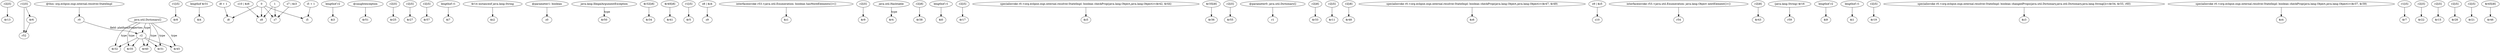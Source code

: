 digraph g {
0[label="r2[i5]"]
1[label="$r13"]
0->1[label=""]
2[label="r1[i5]"]
3[label="r52"]
2->3[label=""]
4[label="java.util.Dictionary[]"]
5[label="$r35"]
4->5[label="type"]
6[label="$r6"]
6->3[label=""]
7[label="r2"]
8[label="$r31"]
7->8[label=""]
9[label="r1[i5]"]
10[label="$r8"]
9->10[label=""]
11[label="lengthof $r31"]
12[label="$i4"]
11->12[label=""]
13[label="i8 + 1"]
14[label="i8"]
13->14[label=""]
15[label="$r32"]
7->15[label=""]
16[label="lengthof r2"]
17[label="$i3"]
16->17[label=""]
18[label="@caughtexception"]
19[label="$r51"]
18->19[label=""]
20[label="r2[i5]"]
21[label="$r25"]
20->21[label=""]
22[label="r2[i5]"]
23[label="$r27"]
22->23[label=""]
24[label="$r40"]
7->24[label=""]
25[label="@this: org.eclipse.osgi.internal.resolver.StateImpl"]
26[label="r0"]
25->26[label=""]
27[label="r2[i5]"]
28[label="$r57"]
27->28[label=""]
29[label="lengthof r1"]
30[label="$i7"]
29->30[label=""]
31[label="$r14 instanceof java.lang.String"]
32[label="$z2"]
31->32[label=""]
33[label="@parameter1: boolean"]
34[label="z0"]
33->34[label=""]
35[label="java.lang.IllegalArgumentException"]
36[label="$r50"]
35->36[label="type"]
37[label="$r32[i8]"]
38[label="$r34"]
37->38[label=""]
39[label="z10 | $z6"]
40[label="z8"]
39->40[label=""]
41[label="$r40[i8]"]
42[label="$r41"]
41->42[label=""]
43[label="r1[i5]"]
44[label="$r5"]
43->44[label=""]
45[label="z8 | $z4"]
46[label="z9"]
45->46[label=""]
47[label="$r45"]
7->47[label=""]
48[label="interfaceinvoke r53.<java.util.Enumeration: boolean hasMoreElements()>()"]
49[label="$z1"]
48->49[label=""]
50[label="0"]
50->14[label=""]
51[label="r2[i5]"]
52[label="$r9"]
51->52[label=""]
50->40[label=""]
53[label="1"]
53->40[label=""]
54[label="java.util.Hashtable"]
55[label="$r4"]
54->55[label="type"]
56[label="r2[i8]"]
57[label="$r38"]
56->57[label=""]
58[label="lengthof r1"]
59[label="$i0"]
58->59[label=""]
60[label="r2[i5]"]
61[label="$r17"]
60->61[label=""]
2->6[label=""]
26->7[label="field: platformProperties"]
62[label="specialinvoke r0.<org.eclipse.osgi.internal.resolver.StateImpl: boolean checkProp(java.lang.Object,java.lang.Object)>($r42, $r44)"]
63[label="$z5"]
62->63[label=""]
64[label="$r35[i8]"]
65[label="$r36"]
64->65[label=""]
4->8[label="type"]
66[label="r2[i5]"]
67[label="$r55"]
66->67[label=""]
68[label="@parameter0: java.util.Dictionary[]"]
69[label="r1"]
68->69[label=""]
70[label="r2[i8]"]
71[label="$r33"]
70->71[label=""]
72[label="r2[i5]"]
73[label="$r11"]
72->73[label=""]
74[label="r2[i8]"]
75[label="$r48"]
74->75[label=""]
7->5[label=""]
4->15[label="type"]
76[label="specialinvoke r0.<org.eclipse.osgi.internal.resolver.StateImpl: boolean checkProp(java.lang.Object,java.lang.Object)>($r47, $r49)"]
77[label="$z6"]
76->77[label=""]
78[label="z9 | $z5"]
79[label="z10"]
78->79[label=""]
80[label="interfaceinvoke r53.<java.util.Enumeration: java.lang.Object nextElement()>()"]
81[label="r54"]
80->81[label=""]
4->7[label="type"]
82[label="r2[i8]"]
83[label="$r43"]
82->83[label=""]
84[label="(java.lang.String) $r16"]
85[label="r59"]
84->85[label=""]
86[label="z7"]
50->86[label=""]
53->86[label=""]
87[label="lengthof r2"]
88[label="$i9"]
87->88[label=""]
4->47[label="type"]
89[label="i5 + 1"]
90[label="i5"]
89->90[label=""]
91[label="z7 | $z3"]
91->86[label=""]
92[label="lengthof r1"]
93[label="$i1"]
92->93[label=""]
4->24[label="type"]
50->90[label=""]
94[label="r2[i5]"]
95[label="$r19"]
94->95[label=""]
96[label="specialinvoke r0.<org.eclipse.osgi.internal.resolver.StateImpl: boolean changedProps(java.util.Dictionary,java.util.Dictionary,java.lang.String[])>($r34, $r33, r60)"]
97[label="$z3"]
96->97[label=""]
98[label="specialinvoke r0.<org.eclipse.osgi.internal.resolver.StateImpl: boolean checkProp(java.lang.Object,java.lang.Object)>($r37, $r39)"]
99[label="$z4"]
98->99[label=""]
100[label="r1[i5]"]
101[label="$r7"]
100->101[label=""]
102[label="r2[i5]"]
103[label="$r22"]
102->103[label=""]
104[label="r2[i5]"]
105[label="$r15"]
104->105[label=""]
106[label="r2[i5]"]
107[label="$r28"]
106->107[label=""]
108[label="r2[i5]"]
109[label="$r21"]
108->109[label=""]
110[label="$r45[i8]"]
111[label="$r46"]
110->111[label=""]
}